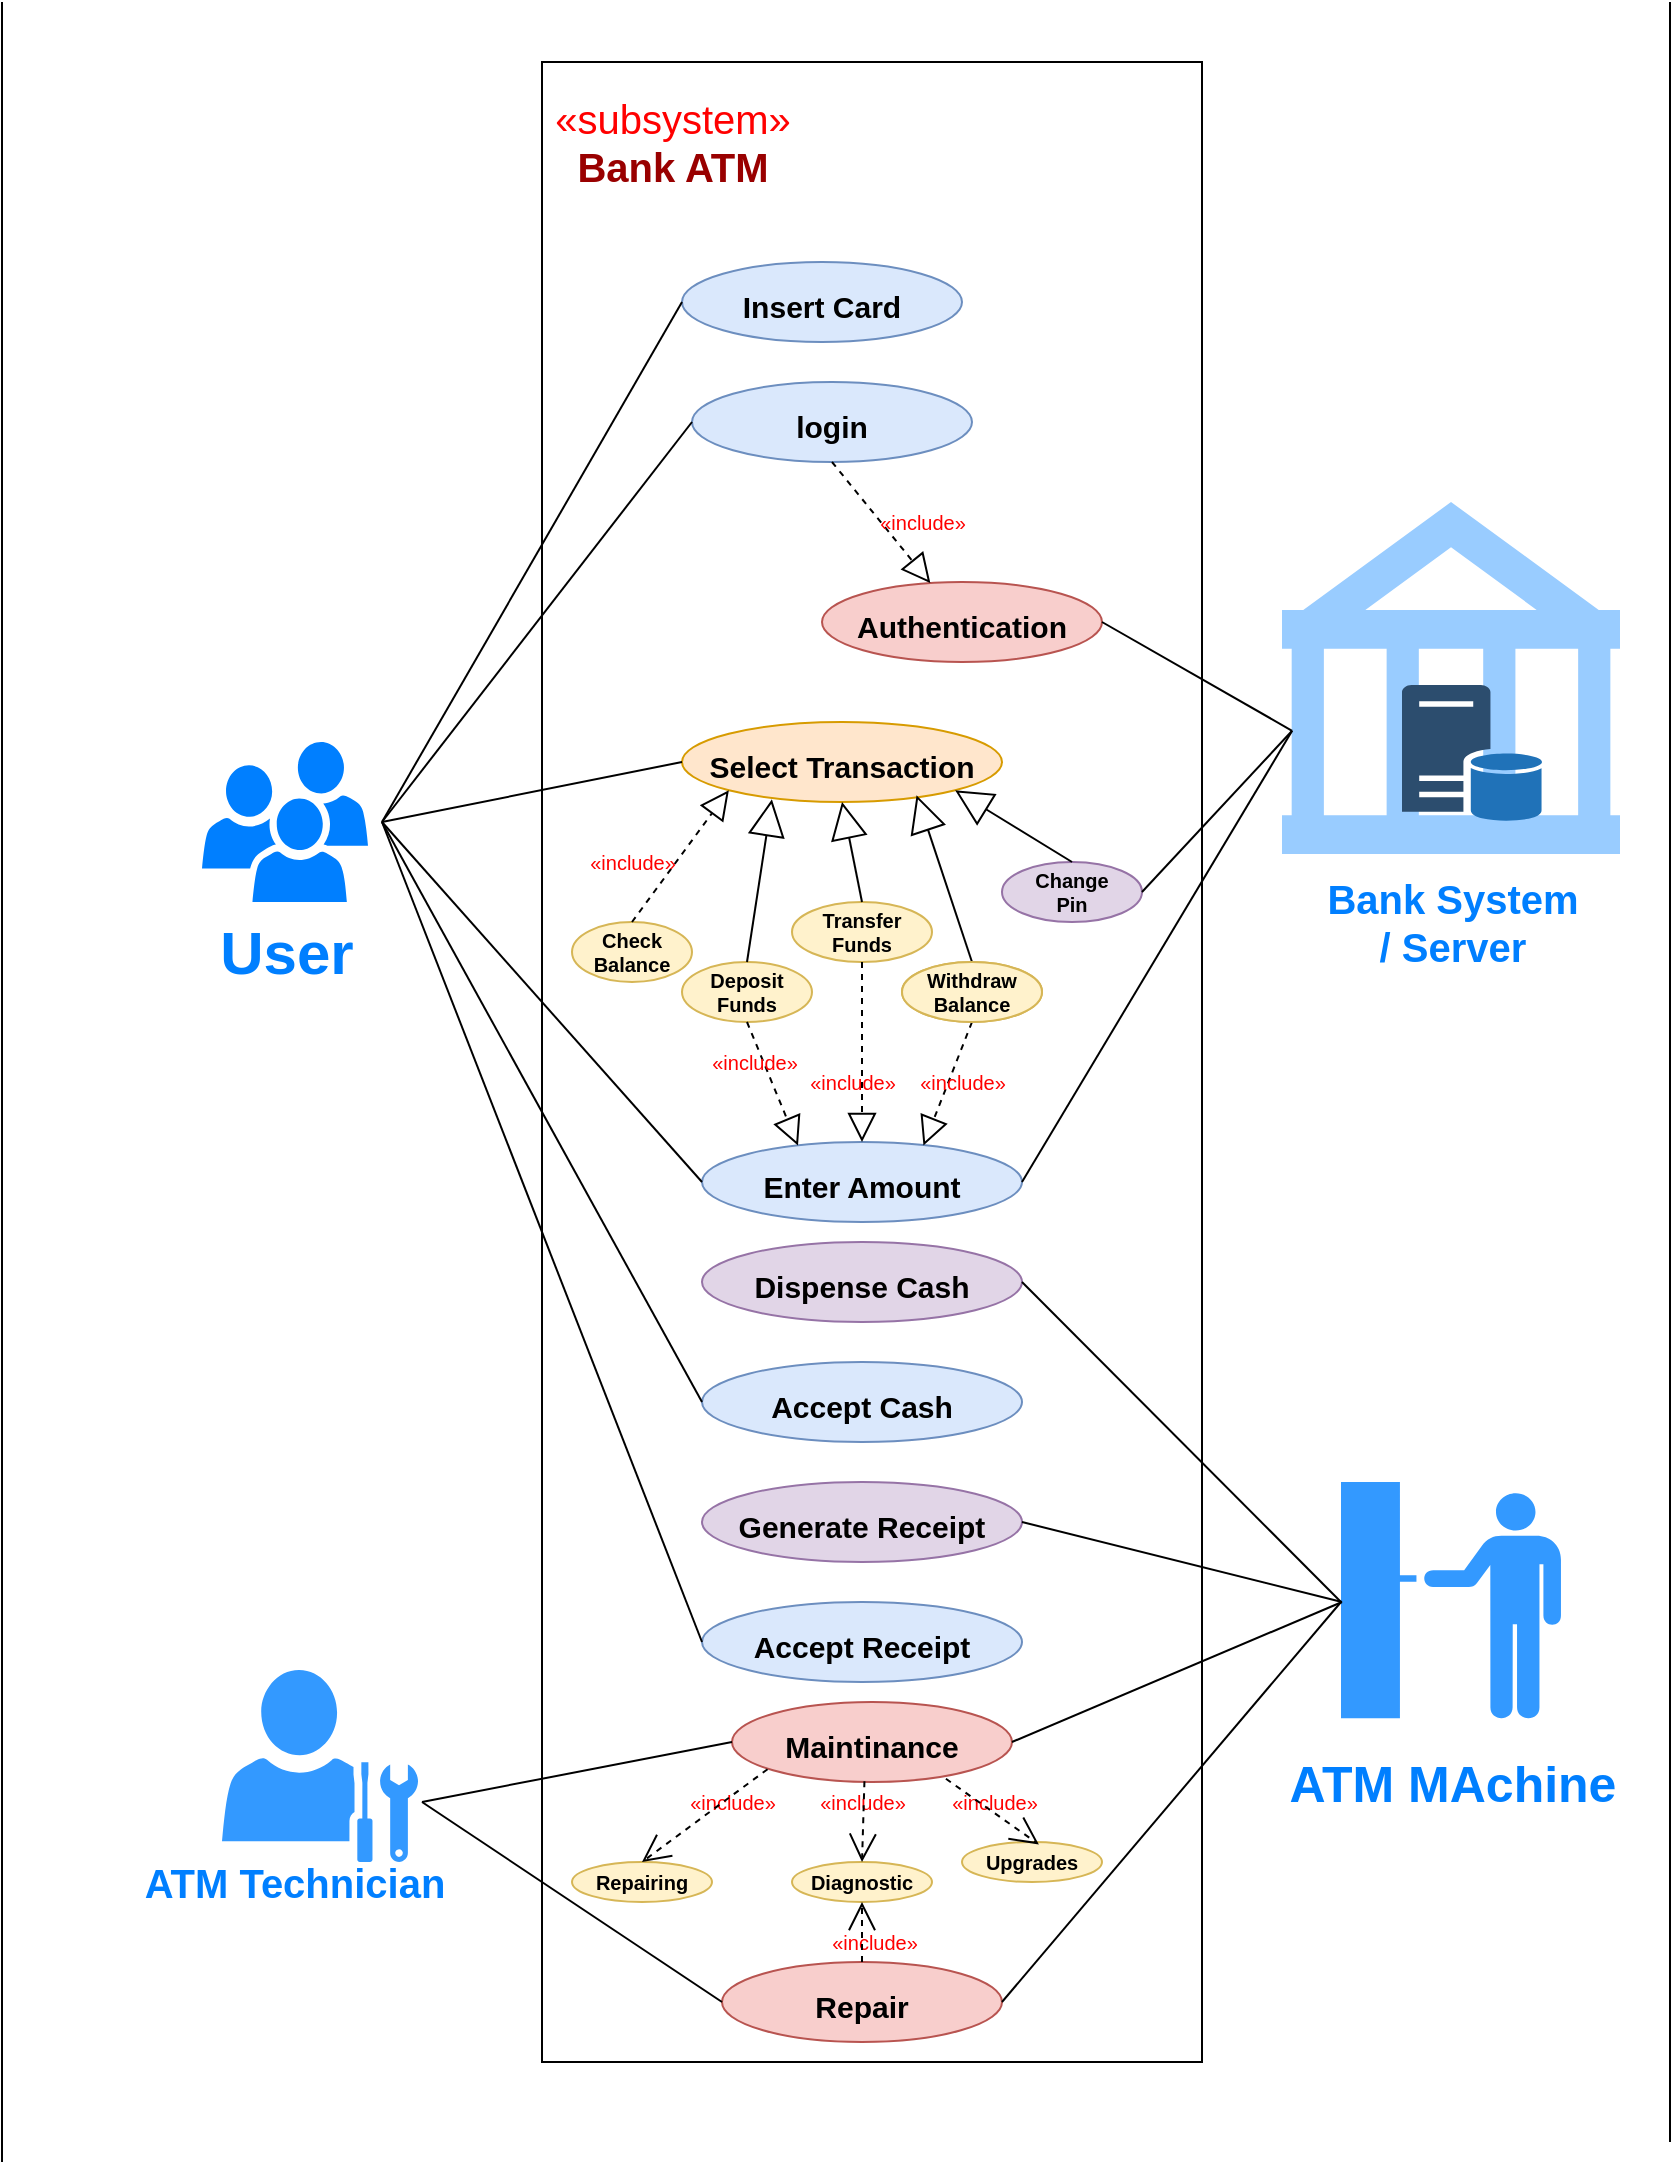 <mxfile version="17.2.5" type="device"><diagram name="Page-1" id="0783ab3e-0a74-02c8-0abd-f7b4e66b4bec"><mxGraphModel dx="752" dy="1600" grid="1" gridSize="10" guides="1" tooltips="1" connect="1" arrows="1" fold="1" page="1" pageScale="1" pageWidth="850" pageHeight="1100" background="none" math="0" shadow="0"><root><mxCell id="0"/><mxCell id="1" parent="0"/><mxCell id="NFOH8QHQN_NI3d_sIOUF-111" value="" style="html=1;fontSize=10;" vertex="1" parent="1"><mxGeometry x="1130" y="40" width="330" height="1000" as="geometry"/></mxCell><mxCell id="NFOH8QHQN_NI3d_sIOUF-209" value="&lt;div style=&quot;font-size: 10px&quot;&gt;&lt;font style=&quot;font-size: 10px&quot;&gt;&lt;b&gt;&lt;font style=&quot;font-size: 10px&quot;&gt;Deposit&lt;/font&gt;&lt;/b&gt;&lt;/font&gt;&lt;/div&gt;&lt;div style=&quot;font-size: 10px&quot;&gt;&lt;font style=&quot;font-size: 10px&quot;&gt;&lt;b&gt;&lt;font style=&quot;font-size: 10px&quot;&gt;Funds&lt;br&gt;&lt;/font&gt;&lt;/b&gt;&lt;/font&gt;&lt;/div&gt;" style="ellipse;whiteSpace=wrap;html=1;fontSize=20;fillColor=#fff2cc;strokeColor=#d6b656;" vertex="1" parent="1"><mxGeometry x="1200" y="490" width="65" height="30" as="geometry"/></mxCell><mxCell id="NFOH8QHQN_NI3d_sIOUF-210" value="&lt;div style=&quot;font-size: 10px&quot;&gt;&lt;font style=&quot;font-size: 10px&quot;&gt;&lt;b&gt;&lt;font style=&quot;font-size: 10px&quot;&gt;Transfer&lt;/font&gt;&lt;/b&gt;&lt;/font&gt;&lt;/div&gt;&lt;div style=&quot;font-size: 10px&quot;&gt;&lt;font style=&quot;font-size: 10px&quot;&gt;&lt;b&gt;&lt;font style=&quot;font-size: 10px&quot;&gt;Funds&lt;br&gt;&lt;/font&gt;&lt;/b&gt;&lt;/font&gt;&lt;/div&gt;" style="ellipse;whiteSpace=wrap;html=1;fontSize=20;fillColor=#fff2cc;strokeColor=#d6b656;" vertex="1" parent="1"><mxGeometry x="1255" y="460" width="70" height="30" as="geometry"/></mxCell><mxCell id="NFOH8QHQN_NI3d_sIOUF-211" value="&lt;b&gt;&lt;font style=&quot;font-size: 15px&quot;&gt;Insert Card&lt;/font&gt;&lt;/b&gt;" style="ellipse;whiteSpace=wrap;html=1;fontSize=20;fillColor=#dae8fc;strokeColor=#6c8ebf;" vertex="1" parent="1"><mxGeometry x="1200" y="140" width="140" height="40" as="geometry"/></mxCell><mxCell id="NFOH8QHQN_NI3d_sIOUF-212" value="&lt;div style=&quot;font-size: 10px&quot;&gt;&lt;b&gt;&lt;font style=&quot;font-size: 10px&quot;&gt;&lt;font style=&quot;font-size: 10px&quot;&gt;&lt;font style=&quot;font-size: 10px&quot;&gt;Check&lt;/font&gt;&lt;/font&gt;&lt;/font&gt;&lt;/b&gt;&lt;/div&gt;&lt;div style=&quot;font-size: 10px&quot;&gt;&lt;b&gt;&lt;font style=&quot;font-size: 10px&quot;&gt;&lt;font style=&quot;font-size: 10px&quot;&gt;&lt;font style=&quot;font-size: 10px&quot;&gt;Balance&lt;br&gt;&lt;/font&gt;&lt;/font&gt;&lt;/font&gt;&lt;/b&gt;&lt;/div&gt;" style="ellipse;whiteSpace=wrap;html=1;fontSize=20;fillColor=#fff2cc;strokeColor=#d6b656;" vertex="1" parent="1"><mxGeometry x="1145" y="470" width="60" height="30" as="geometry"/></mxCell><mxCell id="NFOH8QHQN_NI3d_sIOUF-213" value="&lt;b&gt;&lt;font style=&quot;font-size: 15px&quot;&gt;login&lt;/font&gt;&lt;/b&gt;" style="ellipse;whiteSpace=wrap;html=1;fontSize=20;fillColor=#dae8fc;strokeColor=#6c8ebf;" vertex="1" parent="1"><mxGeometry x="1205" y="200" width="140" height="40" as="geometry"/></mxCell><mxCell id="NFOH8QHQN_NI3d_sIOUF-214" value="&lt;b&gt;&lt;font style=&quot;font-size: 15px&quot;&gt;Authentication&lt;/font&gt;&lt;/b&gt;" style="ellipse;whiteSpace=wrap;html=1;fontSize=20;fillColor=#f8cecc;strokeColor=#b85450;" vertex="1" parent="1"><mxGeometry x="1270" y="300" width="140" height="40" as="geometry"/></mxCell><mxCell id="NFOH8QHQN_NI3d_sIOUF-215" value="&lt;b&gt;&lt;font style=&quot;font-size: 15px&quot;&gt;Select Transaction&lt;br&gt;&lt;/font&gt;&lt;/b&gt;" style="ellipse;whiteSpace=wrap;html=1;fontSize=20;fillColor=#ffe6cc;strokeColor=#d79b00;" vertex="1" parent="1"><mxGeometry x="1200" y="370" width="160" height="40" as="geometry"/></mxCell><mxCell id="NFOH8QHQN_NI3d_sIOUF-216" value="&lt;div style=&quot;font-size: 10px&quot;&gt;&lt;font style=&quot;font-size: 10px&quot;&gt;&lt;b&gt;&lt;font style=&quot;font-size: 10px&quot;&gt;Change&lt;/font&gt;&lt;/b&gt;&lt;/font&gt;&lt;/div&gt;&lt;div style=&quot;font-size: 10px&quot;&gt;&lt;font style=&quot;font-size: 10px&quot;&gt;&lt;b&gt;&lt;font style=&quot;font-size: 10px&quot;&gt;Pin&lt;br&gt;&lt;/font&gt;&lt;/b&gt;&lt;/font&gt;&lt;/div&gt;" style="ellipse;whiteSpace=wrap;html=1;fontSize=20;fillColor=#e1d5e7;strokeColor=#9673a6;" vertex="1" parent="1"><mxGeometry x="1360" y="440" width="70" height="30" as="geometry"/></mxCell><mxCell id="NFOH8QHQN_NI3d_sIOUF-217" value="&lt;div style=&quot;font-size: 10px&quot;&gt;&lt;font style=&quot;font-size: 10px&quot;&gt;&lt;b&gt;&lt;font style=&quot;font-size: 10px&quot;&gt;Withdraw&lt;/font&gt;&lt;/b&gt;&lt;/font&gt;&lt;/div&gt;&lt;div style=&quot;font-size: 10px&quot;&gt;&lt;font style=&quot;font-size: 10px&quot;&gt;&lt;b&gt;&lt;font style=&quot;font-size: 10px&quot;&gt;Balance&lt;br&gt;&lt;/font&gt;&lt;/b&gt;&lt;/font&gt;&lt;/div&gt;" style="ellipse;whiteSpace=wrap;html=1;fontSize=20;fillColor=#fff2cc;strokeColor=#d6b656;" vertex="1" parent="1"><mxGeometry x="1310" y="490" width="70" height="30" as="geometry"/></mxCell><mxCell id="NFOH8QHQN_NI3d_sIOUF-218" value="&lt;b&gt;&lt;font style=&quot;font-size: 15px&quot;&gt;Enter Amount&lt;br&gt;&lt;/font&gt;&lt;/b&gt;" style="ellipse;whiteSpace=wrap;html=1;fontSize=20;fillColor=#dae8fc;strokeColor=#6c8ebf;" vertex="1" parent="1"><mxGeometry x="1210" y="580" width="160" height="40" as="geometry"/></mxCell><mxCell id="NFOH8QHQN_NI3d_sIOUF-219" value="&lt;b&gt;&lt;font style=&quot;font-size: 15px&quot;&gt;Dispense Cash&lt;br&gt;&lt;/font&gt;&lt;/b&gt;" style="ellipse;whiteSpace=wrap;html=1;fontSize=20;fillColor=#e1d5e7;strokeColor=#9673a6;" vertex="1" parent="1"><mxGeometry x="1210" y="630" width="160" height="40" as="geometry"/></mxCell><mxCell id="NFOH8QHQN_NI3d_sIOUF-220" value="&lt;b&gt;&lt;font style=&quot;font-size: 15px&quot;&gt;Accept Cash&lt;br&gt;&lt;/font&gt;&lt;/b&gt;" style="ellipse;whiteSpace=wrap;html=1;fontSize=20;fillColor=#dae8fc;strokeColor=#6c8ebf;" vertex="1" parent="1"><mxGeometry x="1210" y="690" width="160" height="40" as="geometry"/></mxCell><mxCell id="NFOH8QHQN_NI3d_sIOUF-221" value="&lt;b&gt;&lt;font style=&quot;font-size: 15px&quot;&gt;Generate Receipt&lt;br&gt;&lt;/font&gt;&lt;/b&gt;" style="ellipse;whiteSpace=wrap;html=1;fontSize=20;fillColor=#e1d5e7;strokeColor=#9673a6;" vertex="1" parent="1"><mxGeometry x="1210" y="750" width="160" height="40" as="geometry"/></mxCell><mxCell id="NFOH8QHQN_NI3d_sIOUF-222" value="&lt;b&gt;&lt;font style=&quot;font-size: 15px&quot;&gt;Accept Receipt&lt;br&gt;&lt;/font&gt;&lt;/b&gt;" style="ellipse;whiteSpace=wrap;html=1;fontSize=20;fillColor=#dae8fc;strokeColor=#6c8ebf;" vertex="1" parent="1"><mxGeometry x="1210" y="810" width="160" height="40" as="geometry"/></mxCell><mxCell id="NFOH8QHQN_NI3d_sIOUF-224" value="" style="endArrow=block;endSize=16;endFill=0;html=1;rounded=0;fontSize=10;entryX=0.5;entryY=1;entryDx=0;entryDy=0;exitX=0.5;exitY=0;exitDx=0;exitDy=0;" edge="1" parent="1" source="NFOH8QHQN_NI3d_sIOUF-210" target="NFOH8QHQN_NI3d_sIOUF-215"><mxGeometry width="160" relative="1" as="geometry"><mxPoint x="920.0" y="410" as="sourcePoint"/><mxPoint x="943.431" y="354.142" as="targetPoint"/></mxGeometry></mxCell><mxCell id="NFOH8QHQN_NI3d_sIOUF-225" value="" style="endArrow=block;endSize=16;endFill=0;html=1;rounded=0;fontSize=10;entryX=0.733;entryY=0.916;entryDx=0;entryDy=0;exitX=0.5;exitY=0;exitDx=0;exitDy=0;entryPerimeter=0;" edge="1" parent="1" source="NFOH8QHQN_NI3d_sIOUF-217" target="NFOH8QHQN_NI3d_sIOUF-215"><mxGeometry width="160" relative="1" as="geometry"><mxPoint x="1000" y="400" as="sourcePoint"/><mxPoint x="990.0" y="350.0" as="targetPoint"/></mxGeometry></mxCell><mxCell id="NFOH8QHQN_NI3d_sIOUF-226" value="" style="endArrow=block;endSize=16;endFill=0;html=1;rounded=0;fontSize=10;entryX=1;entryY=1;entryDx=0;entryDy=0;exitX=0.5;exitY=0;exitDx=0;exitDy=0;" edge="1" parent="1" source="NFOH8QHQN_NI3d_sIOUF-216" target="NFOH8QHQN_NI3d_sIOUF-215"><mxGeometry width="160" relative="1" as="geometry"><mxPoint x="1045" y="430" as="sourcePoint"/><mxPoint x="1023.92" y="351.44" as="targetPoint"/></mxGeometry></mxCell><mxCell id="NFOH8QHQN_NI3d_sIOUF-227" value="" style="endArrow=block;dashed=1;endFill=0;endSize=12;html=1;rounded=0;fontSize=10;exitX=0.5;exitY=1;exitDx=0;exitDy=0;" edge="1" parent="1" source="NFOH8QHQN_NI3d_sIOUF-213" target="NFOH8QHQN_NI3d_sIOUF-214"><mxGeometry width="160" relative="1" as="geometry"><mxPoint x="770" y="830" as="sourcePoint"/><mxPoint x="930" y="830" as="targetPoint"/></mxGeometry></mxCell><mxCell id="NFOH8QHQN_NI3d_sIOUF-228" value="" style="endArrow=block;dashed=1;endFill=0;endSize=12;html=1;rounded=0;fontSize=10;entryX=0.692;entryY=0.045;entryDx=0;entryDy=0;entryPerimeter=0;exitX=0.5;exitY=1;exitDx=0;exitDy=0;" edge="1" parent="1" source="NFOH8QHQN_NI3d_sIOUF-217" target="NFOH8QHQN_NI3d_sIOUF-218"><mxGeometry width="160" relative="1" as="geometry"><mxPoint x="1000" y="430" as="sourcePoint"/><mxPoint x="1000" y="530" as="targetPoint"/></mxGeometry></mxCell><mxCell id="NFOH8QHQN_NI3d_sIOUF-229" value="" style="endArrow=block;dashed=1;endFill=0;endSize=12;html=1;rounded=0;fontSize=10;exitX=0.5;exitY=1;exitDx=0;exitDy=0;entryX=0.3;entryY=0.045;entryDx=0;entryDy=0;entryPerimeter=0;" edge="1" parent="1" source="NFOH8QHQN_NI3d_sIOUF-209" target="NFOH8QHQN_NI3d_sIOUF-218"><mxGeometry width="160" relative="1" as="geometry"><mxPoint x="1000" y="430" as="sourcePoint"/><mxPoint x="1000" y="520" as="targetPoint"/></mxGeometry></mxCell><mxCell id="NFOH8QHQN_NI3d_sIOUF-230" value="" style="endArrow=block;dashed=1;endFill=0;endSize=12;html=1;rounded=0;fontSize=10;exitX=0.5;exitY=0;exitDx=0;exitDy=0;entryX=0;entryY=1;entryDx=0;entryDy=0;" edge="1" parent="1" source="NFOH8QHQN_NI3d_sIOUF-212" target="NFOH8QHQN_NI3d_sIOUF-215"><mxGeometry width="160" relative="1" as="geometry"><mxPoint x="952.5" y="460" as="sourcePoint"/><mxPoint x="968.0" y="521.8" as="targetPoint"/></mxGeometry></mxCell><mxCell id="NFOH8QHQN_NI3d_sIOUF-231" value="&lt;font style=&quot;font-size: 10px&quot; color=&quot;#FF0000&quot;&gt;&lt;span style=&quot;background-color: transparent&quot;&gt;«include»&lt;/span&gt;&lt;/font&gt;" style="text;html=1;align=center;verticalAlign=middle;resizable=0;points=[];autosize=1;strokeColor=none;fillColor=none;fontSize=10;" vertex="1" parent="1"><mxGeometry x="1290" y="260" width="60" height="20" as="geometry"/></mxCell><mxCell id="NFOH8QHQN_NI3d_sIOUF-232" value="&lt;font style=&quot;font-size: 10px&quot; color=&quot;#FF0000&quot;&gt;&lt;span style=&quot;background-color: transparent&quot;&gt;«include»&lt;/span&gt;&lt;/font&gt;" style="text;html=1;align=center;verticalAlign=middle;resizable=0;points=[];autosize=1;strokeColor=none;fillColor=none;fontSize=10;" vertex="1" parent="1"><mxGeometry x="1145" y="430" width="60" height="20" as="geometry"/></mxCell><mxCell id="NFOH8QHQN_NI3d_sIOUF-233" value="&lt;font style=&quot;font-size: 10px&quot; color=&quot;#FF0000&quot;&gt;&lt;span style=&quot;background-color: transparent&quot;&gt;«include»&lt;/span&gt;&lt;/font&gt;" style="text;html=1;align=center;verticalAlign=middle;resizable=0;points=[];autosize=1;strokeColor=none;fillColor=none;fontSize=10;" vertex="1" parent="1"><mxGeometry x="1310" y="540" width="60" height="20" as="geometry"/></mxCell><mxCell id="NFOH8QHQN_NI3d_sIOUF-234" value="&lt;font style=&quot;font-size: 10px&quot; color=&quot;#FF0000&quot;&gt;&lt;span style=&quot;background-color: transparent&quot;&gt;«include»&lt;/span&gt;&lt;/font&gt;" style="text;html=1;align=center;verticalAlign=middle;resizable=0;points=[];autosize=1;strokeColor=none;fillColor=none;fontSize=10;" vertex="1" parent="1"><mxGeometry x="1255" y="540" width="60" height="20" as="geometry"/></mxCell><mxCell id="NFOH8QHQN_NI3d_sIOUF-236" value="" style="endArrow=none;html=1;rounded=0;fontSize=10;entryX=0;entryY=0.5;entryDx=0;entryDy=0;exitX=1;exitY=0.333;exitDx=0;exitDy=0;exitPerimeter=0;" edge="1" parent="1" target="NFOH8QHQN_NI3d_sIOUF-211"><mxGeometry width="50" height="50" relative="1" as="geometry"><mxPoint x="1050" y="420" as="sourcePoint"/><mxPoint x="1210" y="510" as="targetPoint"/></mxGeometry></mxCell><mxCell id="NFOH8QHQN_NI3d_sIOUF-237" value="" style="endArrow=none;html=1;rounded=0;fontSize=10;entryX=0;entryY=0.5;entryDx=0;entryDy=0;" edge="1" parent="1" target="NFOH8QHQN_NI3d_sIOUF-213"><mxGeometry width="50" height="50" relative="1" as="geometry"><mxPoint x="1050" y="420" as="sourcePoint"/><mxPoint x="1260" y="540" as="targetPoint"/></mxGeometry></mxCell><mxCell id="NFOH8QHQN_NI3d_sIOUF-238" value="" style="endArrow=none;html=1;rounded=0;fontSize=10;entryX=0;entryY=0.5;entryDx=0;entryDy=0;" edge="1" parent="1" target="NFOH8QHQN_NI3d_sIOUF-215"><mxGeometry width="50" height="50" relative="1" as="geometry"><mxPoint x="1050" y="420" as="sourcePoint"/><mxPoint x="1260" y="540" as="targetPoint"/></mxGeometry></mxCell><mxCell id="NFOH8QHQN_NI3d_sIOUF-239" value="" style="endArrow=none;html=1;rounded=0;fontSize=10;entryX=0;entryY=0.5;entryDx=0;entryDy=0;" edge="1" parent="1" target="NFOH8QHQN_NI3d_sIOUF-222"><mxGeometry width="50" height="50" relative="1" as="geometry"><mxPoint x="1050" y="420" as="sourcePoint"/><mxPoint x="1260" y="580" as="targetPoint"/></mxGeometry></mxCell><mxCell id="NFOH8QHQN_NI3d_sIOUF-240" value="" style="endArrow=none;html=1;rounded=0;fontSize=10;exitX=0;exitY=0.5;exitDx=0;exitDy=0;" edge="1" parent="1" source="NFOH8QHQN_NI3d_sIOUF-220"><mxGeometry width="50" height="50" relative="1" as="geometry"><mxPoint x="1210" y="630" as="sourcePoint"/><mxPoint x="1050" y="420" as="targetPoint"/></mxGeometry></mxCell><mxCell id="NFOH8QHQN_NI3d_sIOUF-241" value="" style="endArrow=none;html=1;rounded=0;fontSize=10;exitX=0;exitY=0.5;exitDx=0;exitDy=0;" edge="1" parent="1" source="NFOH8QHQN_NI3d_sIOUF-218"><mxGeometry width="50" height="50" relative="1" as="geometry"><mxPoint x="1210" y="630" as="sourcePoint"/><mxPoint x="1050" y="420" as="targetPoint"/></mxGeometry></mxCell><mxCell id="NFOH8QHQN_NI3d_sIOUF-246" value="" style="endArrow=block;dashed=1;endFill=0;endSize=12;html=1;rounded=0;fontSize=10;" edge="1" parent="1"><mxGeometry width="160" relative="1" as="geometry"><mxPoint x="1290" y="490" as="sourcePoint"/><mxPoint x="1290" y="580" as="targetPoint"/></mxGeometry></mxCell><mxCell id="NFOH8QHQN_NI3d_sIOUF-247" value="" style="endArrow=block;endSize=16;endFill=0;html=1;rounded=0;fontSize=10;entryX=0.281;entryY=0.967;entryDx=0;entryDy=0;exitX=0.5;exitY=0;exitDx=0;exitDy=0;entryPerimeter=0;" edge="1" parent="1" source="NFOH8QHQN_NI3d_sIOUF-209" target="NFOH8QHQN_NI3d_sIOUF-215"><mxGeometry width="160" relative="1" as="geometry"><mxPoint x="1300" y="470" as="sourcePoint"/><mxPoint x="1290" y="420" as="targetPoint"/></mxGeometry></mxCell><mxCell id="NFOH8QHQN_NI3d_sIOUF-248" value="&lt;div style=&quot;font-size: 20px&quot; align=&quot;center&quot;&gt;&lt;font style=&quot;font-size: 20px&quot; color=&quot;#FF0303&quot;&gt;&lt;span style=&quot;background-color: transparent&quot;&gt;«&lt;font color=&quot;#FF0000&quot;&gt;subsystem&lt;/font&gt;»&lt;br&gt;&lt;b&gt;&lt;font color=&quot;#990000&quot;&gt;Bank ATM&lt;/font&gt;&lt;/b&gt;&lt;br&gt;&lt;/span&gt;&lt;/font&gt;&lt;/div&gt;" style="text;html=1;align=center;verticalAlign=middle;resizable=0;points=[];autosize=1;strokeColor=none;fillColor=none;fontSize=15;" vertex="1" parent="1"><mxGeometry x="1130" y="60" width="130" height="40" as="geometry"/></mxCell><mxCell id="NFOH8QHQN_NI3d_sIOUF-251" value="&lt;font style=&quot;font-size: 10px&quot; color=&quot;#FF0000&quot;&gt;&lt;span style=&quot;background-color: transparent&quot;&gt;«include»&lt;/span&gt;&lt;/font&gt;" style="text;html=1;align=center;verticalAlign=middle;resizable=0;points=[];autosize=1;strokeColor=none;fillColor=none;fontSize=10;" vertex="1" parent="1"><mxGeometry x="1206" y="530" width="60" height="20" as="geometry"/></mxCell><mxCell id="NFOH8QHQN_NI3d_sIOUF-252" value="" style="sketch=0;pointerEvents=1;shadow=0;dashed=0;html=1;strokeColor=none;labelPosition=center;verticalLabelPosition=bottom;verticalAlign=top;outlineConnect=0;align=center;shape=mxgraph.office.users.users;fillColor=#007FFF;fontSize=10;" vertex="1" parent="1"><mxGeometry x="960" y="380" width="83" height="80" as="geometry"/></mxCell><mxCell id="NFOH8QHQN_NI3d_sIOUF-253" value="&lt;font color=&quot;#007FFF&quot;&gt;&lt;b&gt;&lt;font style=&quot;font-size: 30px&quot;&gt;User&lt;/font&gt;&lt;/b&gt;&lt;/font&gt;" style="text;html=1;align=center;verticalAlign=middle;resizable=0;points=[];autosize=1;strokeColor=none;fillColor=none;fontSize=10;" vertex="1" parent="1"><mxGeometry x="961.5" y="475" width="80" height="20" as="geometry"/></mxCell><mxCell id="NFOH8QHQN_NI3d_sIOUF-256" value="&lt;font style=&quot;font-size: 20px&quot; color=&quot;#007FFF&quot;&gt;&lt;b&gt;ATM Technician&lt;br&gt;&lt;/b&gt;&lt;/font&gt;" style="text;html=1;align=center;verticalAlign=middle;resizable=0;points=[];autosize=1;strokeColor=none;fillColor=none;fontSize=10;" vertex="1" parent="1"><mxGeometry x="920.75" y="940" width="170" height="20" as="geometry"/></mxCell><mxCell id="NFOH8QHQN_NI3d_sIOUF-259" value="" style="sketch=0;pointerEvents=1;shadow=0;dashed=0;html=1;strokeColor=none;fillColor=#3399FF;labelPosition=center;verticalLabelPosition=bottom;verticalAlign=top;outlineConnect=0;align=center;shape=mxgraph.office.users.administrator;fontSize=20;fontColor=#007FFF;" vertex="1" parent="1"><mxGeometry x="970" y="844" width="98" height="96" as="geometry"/></mxCell><mxCell id="NFOH8QHQN_NI3d_sIOUF-261" value="&lt;div&gt;&lt;font style=&quot;font-size: 20px&quot; color=&quot;#007FFF&quot;&gt;&lt;b&gt;Bank System&lt;/b&gt;&lt;/font&gt;&lt;/div&gt;&lt;div&gt;&lt;font style=&quot;font-size: 20px&quot; color=&quot;#007FFF&quot;&gt;&lt;b&gt;/ Server&lt;br&gt;&lt;/b&gt;&lt;/font&gt;&lt;/div&gt;" style="text;html=1;align=center;verticalAlign=middle;resizable=0;points=[];autosize=1;strokeColor=none;fillColor=none;fontSize=10;" vertex="1" parent="1"><mxGeometry x="1514.5" y="450" width="140" height="40" as="geometry"/></mxCell><mxCell id="NFOH8QHQN_NI3d_sIOUF-262" value="" style="shape=mxgraph.signs.travel.bank;html=1;pointerEvents=1;fillColor=#99CCFF;strokeColor=none;verticalLabelPosition=bottom;verticalAlign=top;align=center;sketch=0;fontSize=20;fontColor=#007FFF;" vertex="1" parent="1"><mxGeometry x="1500" y="260" width="169" height="176" as="geometry"/></mxCell><mxCell id="NFOH8QHQN_NI3d_sIOUF-263" value="" style="sketch=0;shadow=0;dashed=0;html=1;strokeColor=none;fillColor=#2C4D6E;labelPosition=center;verticalLabelPosition=bottom;verticalAlign=top;outlineConnect=0;align=center;shape=mxgraph.office.databases.database_server_blue;fontSize=20;fontColor=#007FFF;" vertex="1" parent="1"><mxGeometry x="1560" y="351.5" width="70" height="68.5" as="geometry"/></mxCell><mxCell id="NFOH8QHQN_NI3d_sIOUF-264" value="" style="shape=mxgraph.signs.travel.ticket_machine;html=1;pointerEvents=1;fillColor=#3399FF;strokeColor=none;verticalLabelPosition=bottom;verticalAlign=top;align=center;sketch=0;fontSize=20;fontColor=#007FFF;" vertex="1" parent="1"><mxGeometry x="1529.5" y="750" width="110" height="120" as="geometry"/></mxCell><mxCell id="NFOH8QHQN_NI3d_sIOUF-265" value="&lt;font color=&quot;#007FFF&quot;&gt;&lt;b&gt;&lt;font style=&quot;font-size: 25px&quot;&gt;ATM MAchine&lt;br&gt;&lt;/font&gt;&lt;/b&gt;&lt;/font&gt;" style="text;html=1;align=center;verticalAlign=middle;resizable=0;points=[];autosize=1;strokeColor=none;fillColor=none;fontSize=10;" vertex="1" parent="1"><mxGeometry x="1494.5" y="890" width="180" height="20" as="geometry"/></mxCell><mxCell id="NFOH8QHQN_NI3d_sIOUF-266" value="" style="endArrow=none;html=1;rounded=0;fontSize=25;fontColor=#007FFF;entryX=0.03;entryY=0.65;entryDx=0;entryDy=0;entryPerimeter=0;exitX=1;exitY=0.5;exitDx=0;exitDy=0;" edge="1" parent="1" source="NFOH8QHQN_NI3d_sIOUF-214" target="NFOH8QHQN_NI3d_sIOUF-262"><mxGeometry width="50" height="50" relative="1" as="geometry"><mxPoint x="1400" y="410" as="sourcePoint"/><mxPoint x="1450" y="360" as="targetPoint"/></mxGeometry></mxCell><mxCell id="NFOH8QHQN_NI3d_sIOUF-267" value="" style="endArrow=none;html=1;rounded=0;fontSize=25;fontColor=#007FFF;entryX=0.03;entryY=0.65;entryDx=0;entryDy=0;entryPerimeter=0;exitX=1;exitY=0.5;exitDx=0;exitDy=0;" edge="1" parent="1" source="NFOH8QHQN_NI3d_sIOUF-216" target="NFOH8QHQN_NI3d_sIOUF-262"><mxGeometry width="50" height="50" relative="1" as="geometry"><mxPoint x="1400" y="410" as="sourcePoint"/><mxPoint x="1450" y="360" as="targetPoint"/></mxGeometry></mxCell><mxCell id="NFOH8QHQN_NI3d_sIOUF-268" value="" style="endArrow=none;html=1;rounded=0;fontSize=25;fontColor=#007FFF;entryX=0.03;entryY=0.65;entryDx=0;entryDy=0;entryPerimeter=0;exitX=1;exitY=0.5;exitDx=0;exitDy=0;" edge="1" parent="1" source="NFOH8QHQN_NI3d_sIOUF-218" target="NFOH8QHQN_NI3d_sIOUF-262"><mxGeometry width="50" height="50" relative="1" as="geometry"><mxPoint x="1400" y="410" as="sourcePoint"/><mxPoint x="1450" y="360" as="targetPoint"/></mxGeometry></mxCell><mxCell id="NFOH8QHQN_NI3d_sIOUF-269" value="" style="endArrow=none;html=1;rounded=0;fontSize=25;fontColor=#007FFF;entryX=0;entryY=0.5;entryDx=0;entryDy=0;entryPerimeter=0;exitX=1;exitY=0.5;exitDx=0;exitDy=0;" edge="1" parent="1" source="NFOH8QHQN_NI3d_sIOUF-219" target="NFOH8QHQN_NI3d_sIOUF-264"><mxGeometry width="50" height="50" relative="1" as="geometry"><mxPoint x="1400" y="440" as="sourcePoint"/><mxPoint x="1450" y="390" as="targetPoint"/></mxGeometry></mxCell><mxCell id="NFOH8QHQN_NI3d_sIOUF-270" value="" style="endArrow=none;html=1;rounded=0;fontSize=25;fontColor=#007FFF;exitX=1;exitY=0.5;exitDx=0;exitDy=0;" edge="1" parent="1" source="NFOH8QHQN_NI3d_sIOUF-221"><mxGeometry width="50" height="50" relative="1" as="geometry"><mxPoint x="1380" y="660" as="sourcePoint"/><mxPoint x="1530" y="810" as="targetPoint"/></mxGeometry></mxCell><mxCell id="NFOH8QHQN_NI3d_sIOUF-271" value="&lt;b&gt;&lt;font style=&quot;font-size: 15px&quot;&gt;Repair&lt;/font&gt;&lt;/b&gt;" style="ellipse;whiteSpace=wrap;html=1;fontSize=20;fillColor=#f8cecc;strokeColor=#b85450;" vertex="1" parent="1"><mxGeometry x="1220" y="990" width="140" height="40" as="geometry"/></mxCell><mxCell id="NFOH8QHQN_NI3d_sIOUF-272" value="&lt;b&gt;&lt;font style=&quot;font-size: 15px&quot;&gt;Maintinance&lt;/font&gt;&lt;/b&gt;" style="ellipse;whiteSpace=wrap;html=1;fontSize=20;fillColor=#f8cecc;strokeColor=#b85450;" vertex="1" parent="1"><mxGeometry x="1225" y="860" width="140" height="40" as="geometry"/></mxCell><mxCell id="NFOH8QHQN_NI3d_sIOUF-273" value="" style="endArrow=none;html=1;rounded=0;fontSize=25;fontColor=#007FFF;exitX=1;exitY=0.5;exitDx=0;exitDy=0;" edge="1" parent="1" source="NFOH8QHQN_NI3d_sIOUF-272"><mxGeometry width="50" height="50" relative="1" as="geometry"><mxPoint x="1380" y="780" as="sourcePoint"/><mxPoint x="1530" y="810" as="targetPoint"/></mxGeometry></mxCell><mxCell id="NFOH8QHQN_NI3d_sIOUF-274" value="" style="endArrow=none;html=1;rounded=0;fontSize=25;fontColor=#007FFF;exitX=1;exitY=0.5;exitDx=0;exitDy=0;entryX=0;entryY=0.5;entryDx=0;entryDy=0;entryPerimeter=0;" edge="1" parent="1" source="NFOH8QHQN_NI3d_sIOUF-271" target="NFOH8QHQN_NI3d_sIOUF-264"><mxGeometry width="50" height="50" relative="1" as="geometry"><mxPoint x="1375" y="910" as="sourcePoint"/><mxPoint x="1540" y="820" as="targetPoint"/></mxGeometry></mxCell><mxCell id="NFOH8QHQN_NI3d_sIOUF-275" value="" style="endArrow=none;html=1;rounded=0;fontSize=25;fontColor=#007FFF;exitX=0;exitY=0.5;exitDx=0;exitDy=0;" edge="1" parent="1" source="NFOH8QHQN_NI3d_sIOUF-271"><mxGeometry width="50" height="50" relative="1" as="geometry"><mxPoint x="1230" y="970" as="sourcePoint"/><mxPoint x="1070" y="910" as="targetPoint"/></mxGeometry></mxCell><mxCell id="NFOH8QHQN_NI3d_sIOUF-276" value="" style="endArrow=none;html=1;rounded=0;fontSize=25;fontColor=#007FFF;exitX=0;exitY=0.5;exitDx=0;exitDy=0;" edge="1" parent="1" source="NFOH8QHQN_NI3d_sIOUF-272"><mxGeometry width="50" height="50" relative="1" as="geometry"><mxPoint x="1230" y="980" as="sourcePoint"/><mxPoint x="1070" y="910" as="targetPoint"/></mxGeometry></mxCell><mxCell id="NFOH8QHQN_NI3d_sIOUF-277" value="&lt;div style=&quot;font-size: 10px&quot;&gt;&lt;font style=&quot;font-size: 10px&quot;&gt;&lt;b&gt;&lt;font style=&quot;font-size: 10px&quot;&gt;Withdraw&lt;/font&gt;&lt;/b&gt;&lt;/font&gt;&lt;/div&gt;&lt;div style=&quot;font-size: 10px&quot;&gt;&lt;font style=&quot;font-size: 10px&quot;&gt;&lt;b&gt;&lt;font style=&quot;font-size: 10px&quot;&gt;Balance&lt;br&gt;&lt;/font&gt;&lt;/b&gt;&lt;/font&gt;&lt;/div&gt;" style="ellipse;whiteSpace=wrap;html=1;fontSize=20;fillColor=#fff2cc;strokeColor=#d6b656;" vertex="1" parent="1"><mxGeometry x="1310" y="490" width="70" height="30" as="geometry"/></mxCell><mxCell id="NFOH8QHQN_NI3d_sIOUF-278" value="&lt;div style=&quot;font-size: 10px&quot;&gt;&lt;font style=&quot;font-size: 10px&quot;&gt;&lt;b&gt;&lt;font style=&quot;font-size: 10px&quot;&gt;Diagnostic&lt;/font&gt;&lt;/b&gt;&lt;/font&gt;&lt;/div&gt;" style="ellipse;whiteSpace=wrap;html=1;fontSize=20;fillColor=#fff2cc;strokeColor=#d6b656;" vertex="1" parent="1"><mxGeometry x="1255" y="940" width="70" height="20" as="geometry"/></mxCell><mxCell id="NFOH8QHQN_NI3d_sIOUF-281" value="&lt;font style=&quot;font-size: 10px&quot; color=&quot;#FF0000&quot;&gt;&lt;span style=&quot;background-color: transparent&quot;&gt;«include»&lt;/span&gt;&lt;/font&gt;" style="text;html=1;align=center;verticalAlign=middle;resizable=0;points=[];autosize=1;strokeColor=none;fillColor=none;fontSize=10;" vertex="1" parent="1"><mxGeometry x="1260" y="900" width="60" height="20" as="geometry"/></mxCell><mxCell id="NFOH8QHQN_NI3d_sIOUF-282" value="&lt;font style=&quot;font-size: 10px&quot; color=&quot;#FF0000&quot;&gt;&lt;span style=&quot;background-color: transparent&quot;&gt;«include»&lt;/span&gt;&lt;/font&gt;" style="text;html=1;align=center;verticalAlign=middle;resizable=0;points=[];autosize=1;strokeColor=none;fillColor=none;fontSize=10;" vertex="1" parent="1"><mxGeometry x="1266" y="970" width="60" height="20" as="geometry"/></mxCell><mxCell id="NFOH8QHQN_NI3d_sIOUF-283" value="&lt;font style=&quot;font-size: 10px&quot; color=&quot;#FF0000&quot;&gt;&lt;span style=&quot;background-color: transparent&quot;&gt;«include»&lt;/span&gt;&lt;/font&gt;" style="text;html=1;align=center;verticalAlign=middle;resizable=0;points=[];autosize=1;strokeColor=none;fillColor=none;fontSize=10;" vertex="1" parent="1"><mxGeometry x="1195" y="900" width="60" height="20" as="geometry"/></mxCell><mxCell id="NFOH8QHQN_NI3d_sIOUF-284" value="&lt;font style=&quot;font-size: 10px&quot; color=&quot;#FF0000&quot;&gt;&lt;span style=&quot;background-color: transparent&quot;&gt;«include»&lt;/span&gt;&lt;/font&gt;" style="text;html=1;align=center;verticalAlign=middle;resizable=0;points=[];autosize=1;strokeColor=none;fillColor=none;fontSize=10;" vertex="1" parent="1"><mxGeometry x="1326" y="900" width="60" height="20" as="geometry"/></mxCell><mxCell id="NFOH8QHQN_NI3d_sIOUF-285" value="&lt;div style=&quot;font-size: 10px&quot;&gt;&lt;font style=&quot;font-size: 10px&quot;&gt;&lt;b&gt;&lt;font style=&quot;font-size: 10px&quot;&gt;Repairing&lt;/font&gt;&lt;/b&gt;&lt;/font&gt;&lt;/div&gt;" style="ellipse;whiteSpace=wrap;html=1;fontSize=20;fillColor=#fff2cc;strokeColor=#d6b656;" vertex="1" parent="1"><mxGeometry x="1145" y="940" width="70" height="20" as="geometry"/></mxCell><mxCell id="NFOH8QHQN_NI3d_sIOUF-287" value="&lt;div style=&quot;font-size: 10px&quot;&gt;&lt;font style=&quot;font-size: 10px&quot;&gt;&lt;b&gt;&lt;font style=&quot;font-size: 10px&quot;&gt;Upgrades&lt;/font&gt;&lt;/b&gt;&lt;/font&gt;&lt;/div&gt;" style="ellipse;whiteSpace=wrap;html=1;fontSize=20;fillColor=#fff2cc;strokeColor=#d6b656;" vertex="1" parent="1"><mxGeometry x="1340" y="930" width="70" height="20" as="geometry"/></mxCell><mxCell id="NFOH8QHQN_NI3d_sIOUF-289" value="" style="endArrow=open;endSize=12;dashed=1;html=1;rounded=0;fontSize=10;fontColor=#007FFF;entryX=0.5;entryY=0;entryDx=0;entryDy=0;exitX=0.127;exitY=0.84;exitDx=0;exitDy=0;exitPerimeter=0;" edge="1" parent="1" source="NFOH8QHQN_NI3d_sIOUF-272" target="NFOH8QHQN_NI3d_sIOUF-285"><mxGeometry width="160" relative="1" as="geometry"><mxPoint x="1200" y="840" as="sourcePoint"/><mxPoint x="1360" y="840" as="targetPoint"/></mxGeometry></mxCell><mxCell id="NFOH8QHQN_NI3d_sIOUF-290" value="" style="endArrow=open;endSize=12;dashed=1;html=1;rounded=0;fontSize=10;fontColor=#007FFF;entryX=0.5;entryY=0;entryDx=0;entryDy=0;exitX=0.473;exitY=0.99;exitDx=0;exitDy=0;exitPerimeter=0;" edge="1" parent="1" source="NFOH8QHQN_NI3d_sIOUF-272" target="NFOH8QHQN_NI3d_sIOUF-278"><mxGeometry width="160" relative="1" as="geometry"><mxPoint x="1252.78" y="903.6" as="sourcePoint"/><mxPoint x="1190" y="950" as="targetPoint"/></mxGeometry></mxCell><mxCell id="NFOH8QHQN_NI3d_sIOUF-292" value="" style="endArrow=open;endSize=12;dashed=1;html=1;rounded=0;fontSize=10;fontColor=#007FFF;entryX=0.549;entryY=0.06;entryDx=0;entryDy=0;exitX=0.764;exitY=0.96;exitDx=0;exitDy=0;exitPerimeter=0;entryPerimeter=0;" edge="1" parent="1" source="NFOH8QHQN_NI3d_sIOUF-272" target="NFOH8QHQN_NI3d_sIOUF-287"><mxGeometry width="160" relative="1" as="geometry"><mxPoint x="1301.22" y="909.6" as="sourcePoint"/><mxPoint x="1300" y="950" as="targetPoint"/></mxGeometry></mxCell><mxCell id="NFOH8QHQN_NI3d_sIOUF-293" value="" style="endArrow=open;endSize=12;dashed=1;html=1;rounded=0;fontSize=10;fontColor=#007FFF;entryX=0.5;entryY=1;entryDx=0;entryDy=0;exitX=0.5;exitY=0;exitDx=0;exitDy=0;" edge="1" parent="1" source="NFOH8QHQN_NI3d_sIOUF-271" target="NFOH8QHQN_NI3d_sIOUF-278"><mxGeometry width="160" relative="1" as="geometry"><mxPoint x="1301.22" y="909.6" as="sourcePoint"/><mxPoint x="1300" y="950" as="targetPoint"/></mxGeometry></mxCell><mxCell id="NFOH8QHQN_NI3d_sIOUF-294" value="" style="endArrow=none;html=1;rounded=0;fontSize=10;fontColor=#007FFF;" edge="1" parent="1"><mxGeometry width="50" height="50" relative="1" as="geometry"><mxPoint x="860" y="1090" as="sourcePoint"/><mxPoint x="860" y="10" as="targetPoint"/></mxGeometry></mxCell><mxCell id="NFOH8QHQN_NI3d_sIOUF-295" value="" style="endArrow=none;html=1;rounded=0;fontSize=10;fontColor=#007FFF;" edge="1" parent="1"><mxGeometry width="50" height="50" relative="1" as="geometry"><mxPoint x="1694" y="1080" as="sourcePoint"/><mxPoint x="1694" y="10" as="targetPoint"/></mxGeometry></mxCell></root></mxGraphModel></diagram></mxfile>